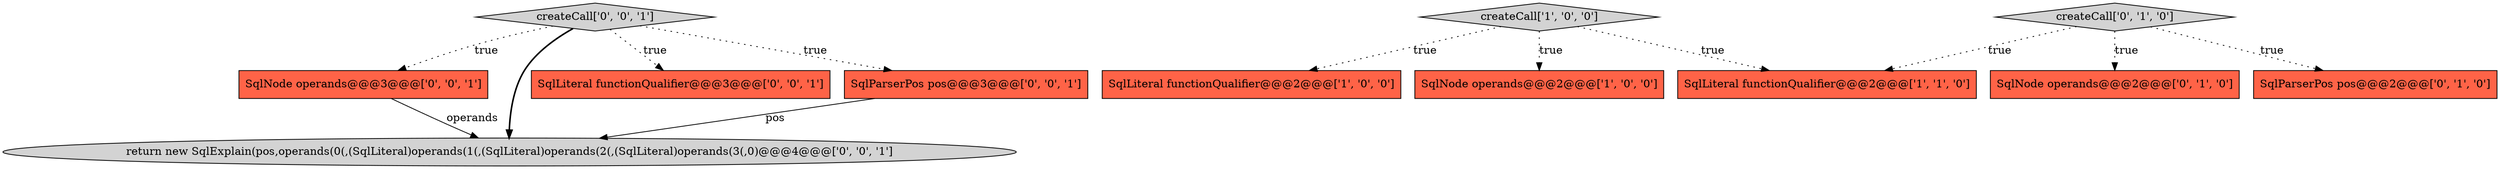 digraph {
9 [style = filled, label = "createCall['0', '0', '1']", fillcolor = lightgray, shape = diamond image = "AAA0AAABBB3BBB"];
0 [style = filled, label = "SqlLiteral functionQualifier@@@2@@@['1', '0', '0']", fillcolor = tomato, shape = box image = "AAA0AAABBB1BBB"];
3 [style = filled, label = "SqlLiteral functionQualifier@@@2@@@['1', '1', '0']", fillcolor = tomato, shape = box image = "AAA0AAABBB1BBB"];
7 [style = filled, label = "SqlNode operands@@@3@@@['0', '0', '1']", fillcolor = tomato, shape = box image = "AAA0AAABBB3BBB"];
11 [style = filled, label = "return new SqlExplain(pos,operands(0(,(SqlLiteral)operands(1(,(SqlLiteral)operands(2(,(SqlLiteral)operands(3(,0)@@@4@@@['0', '0', '1']", fillcolor = lightgray, shape = ellipse image = "AAA0AAABBB3BBB"];
4 [style = filled, label = "SqlNode operands@@@2@@@['0', '1', '0']", fillcolor = tomato, shape = box image = "AAA0AAABBB2BBB"];
5 [style = filled, label = "SqlParserPos pos@@@2@@@['0', '1', '0']", fillcolor = tomato, shape = box image = "AAA0AAABBB2BBB"];
2 [style = filled, label = "createCall['1', '0', '0']", fillcolor = lightgray, shape = diamond image = "AAA0AAABBB1BBB"];
10 [style = filled, label = "SqlLiteral functionQualifier@@@3@@@['0', '0', '1']", fillcolor = tomato, shape = box image = "AAA0AAABBB3BBB"];
6 [style = filled, label = "createCall['0', '1', '0']", fillcolor = lightgray, shape = diamond image = "AAA0AAABBB2BBB"];
8 [style = filled, label = "SqlParserPos pos@@@3@@@['0', '0', '1']", fillcolor = tomato, shape = box image = "AAA0AAABBB3BBB"];
1 [style = filled, label = "SqlNode operands@@@2@@@['1', '0', '0']", fillcolor = tomato, shape = box image = "AAA0AAABBB1BBB"];
2->1 [style = dotted, label="true"];
6->5 [style = dotted, label="true"];
6->4 [style = dotted, label="true"];
7->11 [style = solid, label="operands"];
9->8 [style = dotted, label="true"];
2->0 [style = dotted, label="true"];
2->3 [style = dotted, label="true"];
9->11 [style = bold, label=""];
8->11 [style = solid, label="pos"];
9->10 [style = dotted, label="true"];
6->3 [style = dotted, label="true"];
9->7 [style = dotted, label="true"];
}
